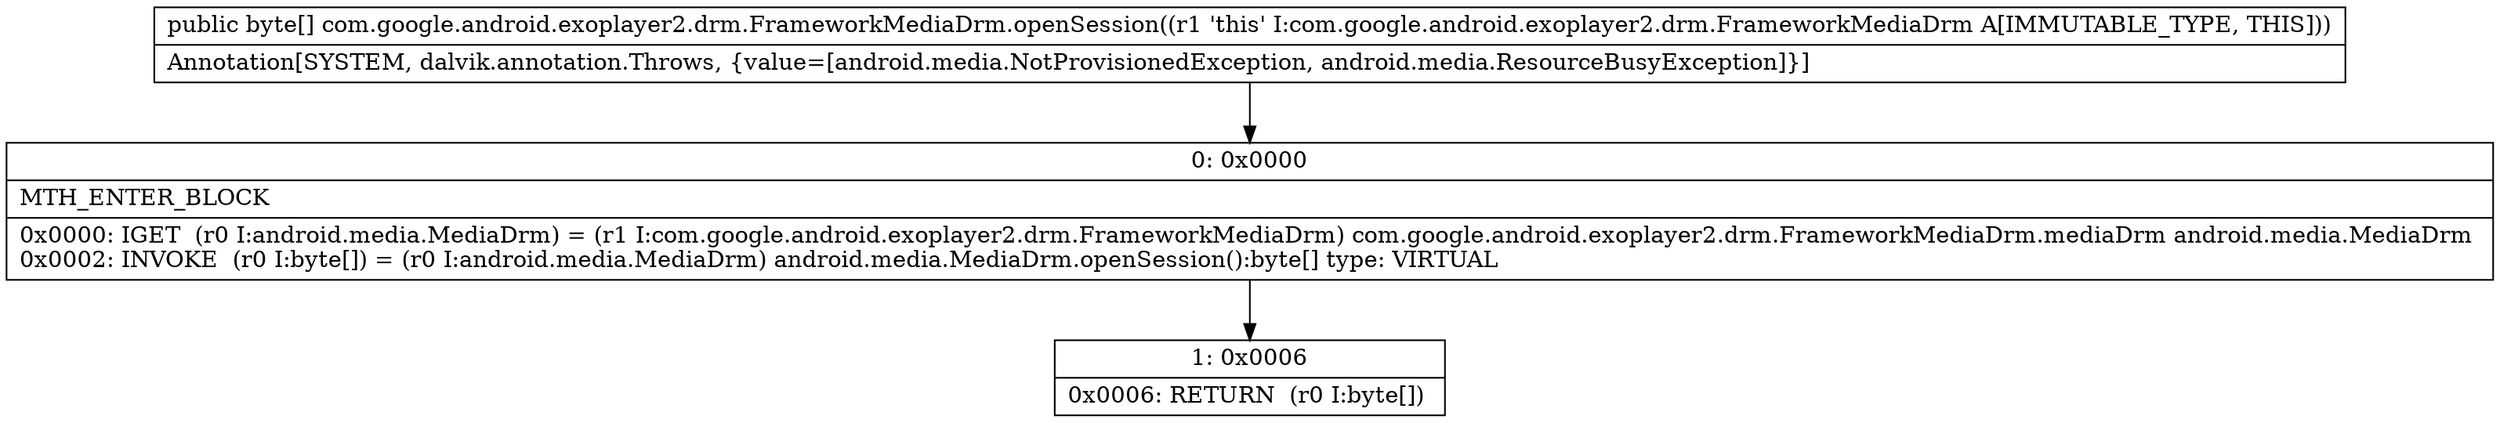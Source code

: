 digraph "CFG forcom.google.android.exoplayer2.drm.FrameworkMediaDrm.openSession()[B" {
Node_0 [shape=record,label="{0\:\ 0x0000|MTH_ENTER_BLOCK\l|0x0000: IGET  (r0 I:android.media.MediaDrm) = (r1 I:com.google.android.exoplayer2.drm.FrameworkMediaDrm) com.google.android.exoplayer2.drm.FrameworkMediaDrm.mediaDrm android.media.MediaDrm \l0x0002: INVOKE  (r0 I:byte[]) = (r0 I:android.media.MediaDrm) android.media.MediaDrm.openSession():byte[] type: VIRTUAL \l}"];
Node_1 [shape=record,label="{1\:\ 0x0006|0x0006: RETURN  (r0 I:byte[]) \l}"];
MethodNode[shape=record,label="{public byte[] com.google.android.exoplayer2.drm.FrameworkMediaDrm.openSession((r1 'this' I:com.google.android.exoplayer2.drm.FrameworkMediaDrm A[IMMUTABLE_TYPE, THIS]))  | Annotation[SYSTEM, dalvik.annotation.Throws, \{value=[android.media.NotProvisionedException, android.media.ResourceBusyException]\}]\l}"];
MethodNode -> Node_0;
Node_0 -> Node_1;
}

